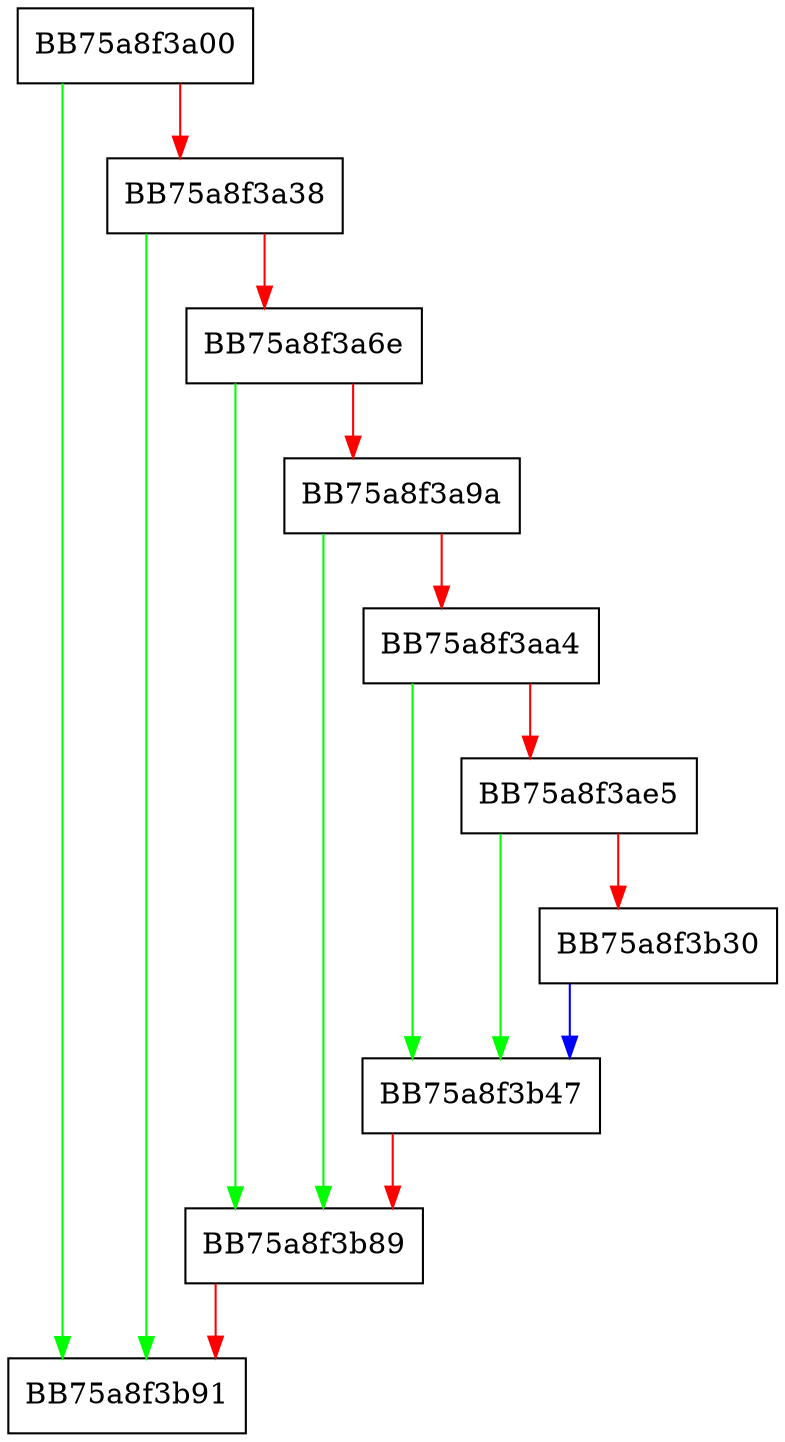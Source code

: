 digraph start_monitoring_process {
  node [shape="box"];
  graph [splines=ortho];
  BB75a8f3a00 -> BB75a8f3b91 [color="green"];
  BB75a8f3a00 -> BB75a8f3a38 [color="red"];
  BB75a8f3a38 -> BB75a8f3b91 [color="green"];
  BB75a8f3a38 -> BB75a8f3a6e [color="red"];
  BB75a8f3a6e -> BB75a8f3b89 [color="green"];
  BB75a8f3a6e -> BB75a8f3a9a [color="red"];
  BB75a8f3a9a -> BB75a8f3b89 [color="green"];
  BB75a8f3a9a -> BB75a8f3aa4 [color="red"];
  BB75a8f3aa4 -> BB75a8f3b47 [color="green"];
  BB75a8f3aa4 -> BB75a8f3ae5 [color="red"];
  BB75a8f3ae5 -> BB75a8f3b47 [color="green"];
  BB75a8f3ae5 -> BB75a8f3b30 [color="red"];
  BB75a8f3b30 -> BB75a8f3b47 [color="blue"];
  BB75a8f3b47 -> BB75a8f3b89 [color="red"];
  BB75a8f3b89 -> BB75a8f3b91 [color="red"];
}
